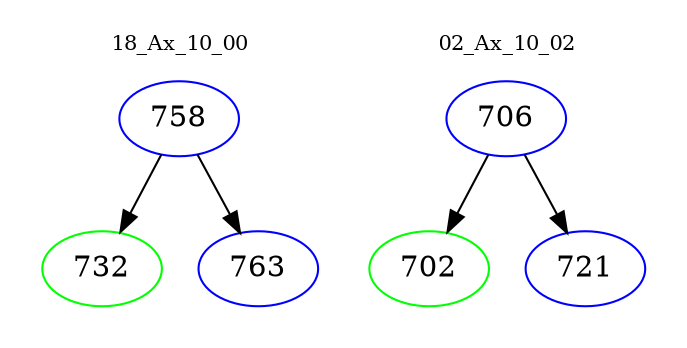 digraph{
subgraph cluster_0 {
color = white
label = "18_Ax_10_00";
fontsize=10;
T0_758 [label="758", color="blue"]
T0_758 -> T0_732 [color="black"]
T0_732 [label="732", color="green"]
T0_758 -> T0_763 [color="black"]
T0_763 [label="763", color="blue"]
}
subgraph cluster_1 {
color = white
label = "02_Ax_10_02";
fontsize=10;
T1_706 [label="706", color="blue"]
T1_706 -> T1_702 [color="black"]
T1_702 [label="702", color="green"]
T1_706 -> T1_721 [color="black"]
T1_721 [label="721", color="blue"]
}
}
